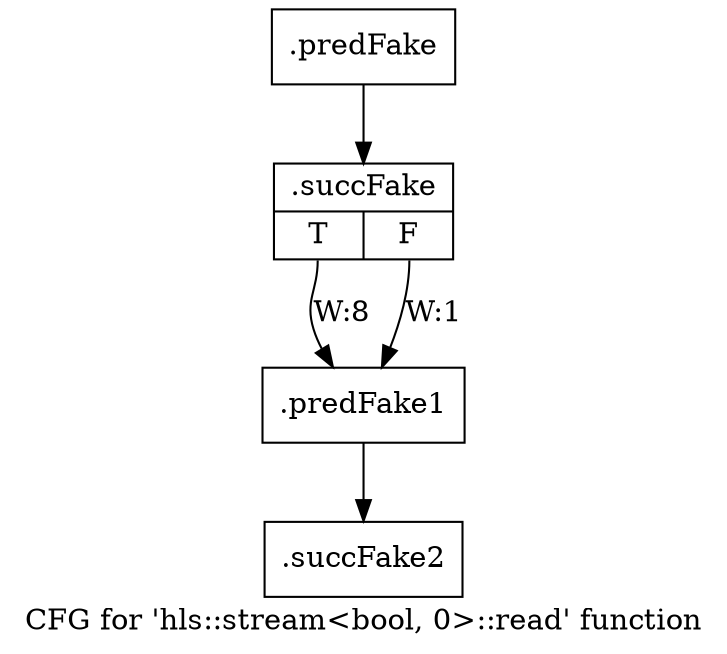 digraph "CFG for 'hls::stream\<bool, 0\>::read' function" {
	label="CFG for 'hls::stream\<bool, 0\>::read' function";

	Node0x5961c30 [shape=record,filename="",linenumber="",label="{.predFake}"];
	Node0x5961c30 -> Node0x60a6ea0[ callList="" memoryops="" filename="/mnt/xilinx/Vitis_HLS/2021.2/include/hls_stream_thread_unsafe.h" execusionnum="7"];
	Node0x60a6ea0 [shape=record,filename="/mnt/xilinx/Vitis_HLS/2021.2/include/hls_stream_thread_unsafe.h",linenumber="370",label="{.succFake|{<s0>T|<s1>F}}"];
	Node0x60a6ea0:s0 -> Node0x5962310[label="W:8"];
	Node0x60a6ea0:s1 -> Node0x5962310[label="W:1" callList="" memoryops="" filename="/mnt/xilinx/Vitis_HLS/2021.2/include/hls_stream_thread_unsafe.h" execusionnum="0"];
	Node0x5962310 [shape=record,filename="/mnt/xilinx/Vitis_HLS/2021.2/include/hls_stream_thread_unsafe.h",linenumber="372",label="{.predFake1}"];
	Node0x5962310 -> Node0x60a7190[ callList="" memoryops="" filename="/mnt/xilinx/Vitis_HLS/2021.2/include/hls_stream_thread_unsafe.h" execusionnum="7"];
	Node0x60a7190 [shape=record,filename="/mnt/xilinx/Vitis_HLS/2021.2/include/hls_stream_thread_unsafe.h",linenumber="372",label="{.succFake2}"];
}
